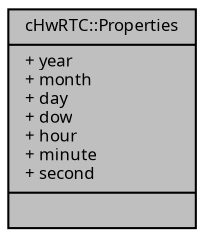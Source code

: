 digraph "cHwRTC::Properties"
{
  edge [fontname="Sans",fontsize="8",labelfontname="Sans",labelfontsize="8"];
  node [fontname="Sans",fontsize="8",shape=record];
  Node1 [label="{cHwRTC::Properties\n|+ year\l+ month\l+ day\l+ dow\l+ hour\l+ minute\l+ second\l|}",height=0.2,width=0.4,color="black", fillcolor="grey75", style="filled", fontcolor="black"];
}
